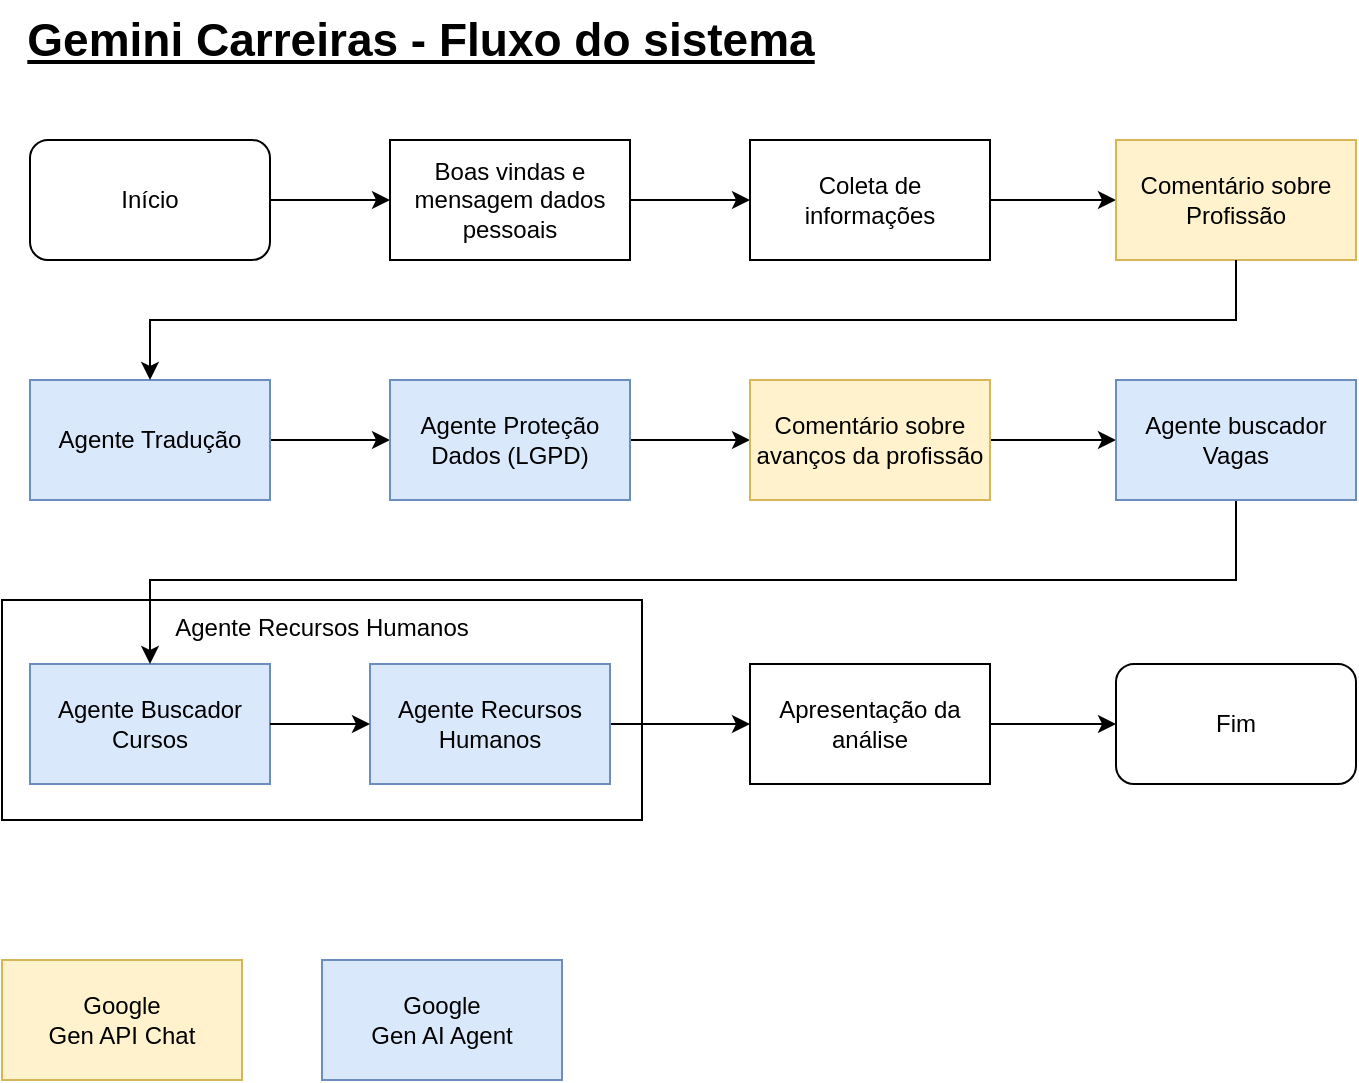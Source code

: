 <mxfile version="27.0.6">
  <diagram name="Page-1" id="_fhDNvmDM5GPmacVxHHE">
    <mxGraphModel dx="1418" dy="786" grid="1" gridSize="10" guides="1" tooltips="1" connect="1" arrows="1" fold="1" page="1" pageScale="1" pageWidth="850" pageHeight="1100" math="0" shadow="0">
      <root>
        <mxCell id="0" />
        <mxCell id="1" parent="0" />
        <mxCell id="66x0iRcSXEb_GLcNg7mB-51" value="Agente Recursos Humanos" style="rounded=0;whiteSpace=wrap;html=1;verticalAlign=top;" vertex="1" parent="1">
          <mxGeometry x="80" y="340" width="320" height="110" as="geometry" />
        </mxCell>
        <mxCell id="66x0iRcSXEb_GLcNg7mB-41" value="Agente Buscador Cursos" style="rounded=0;whiteSpace=wrap;html=1;fillColor=#dae8fc;strokeColor=#6c8ebf;" vertex="1" parent="1">
          <mxGeometry x="94" y="372" width="120" height="60" as="geometry" />
        </mxCell>
        <mxCell id="66x0iRcSXEb_GLcNg7mB-45" style="edgeStyle=orthogonalEdgeStyle;rounded=0;orthogonalLoop=1;jettySize=auto;html=1;entryX=0;entryY=0.5;entryDx=0;entryDy=0;" edge="1" parent="1" source="66x0iRcSXEb_GLcNg7mB-42" target="66x0iRcSXEb_GLcNg7mB-44">
          <mxGeometry relative="1" as="geometry" />
        </mxCell>
        <mxCell id="66x0iRcSXEb_GLcNg7mB-42" value="Agente Recursos Humanos" style="rounded=0;whiteSpace=wrap;html=1;fillColor=#dae8fc;strokeColor=#6c8ebf;" vertex="1" parent="1">
          <mxGeometry x="264" y="372" width="120" height="60" as="geometry" />
        </mxCell>
        <mxCell id="66x0iRcSXEb_GLcNg7mB-1" value="Início" style="rounded=1;whiteSpace=wrap;html=1;" vertex="1" parent="1">
          <mxGeometry x="94" y="110" width="120" height="60" as="geometry" />
        </mxCell>
        <mxCell id="66x0iRcSXEb_GLcNg7mB-2" value="Boas vindas e mensagem dados pessoais" style="rounded=0;whiteSpace=wrap;html=1;" vertex="1" parent="1">
          <mxGeometry x="274" y="110" width="120" height="60" as="geometry" />
        </mxCell>
        <mxCell id="66x0iRcSXEb_GLcNg7mB-3" value="" style="endArrow=classic;html=1;rounded=0;exitX=1;exitY=0.5;exitDx=0;exitDy=0;entryX=0;entryY=0.5;entryDx=0;entryDy=0;" edge="1" parent="1" source="66x0iRcSXEb_GLcNg7mB-1" target="66x0iRcSXEb_GLcNg7mB-2">
          <mxGeometry width="50" height="50" relative="1" as="geometry">
            <mxPoint x="454" y="500" as="sourcePoint" />
            <mxPoint x="504" y="450" as="targetPoint" />
          </mxGeometry>
        </mxCell>
        <mxCell id="66x0iRcSXEb_GLcNg7mB-34" style="edgeStyle=orthogonalEdgeStyle;rounded=0;orthogonalLoop=1;jettySize=auto;html=1;entryX=0;entryY=0.5;entryDx=0;entryDy=0;" edge="1" parent="1" source="66x0iRcSXEb_GLcNg7mB-4" target="66x0iRcSXEb_GLcNg7mB-28">
          <mxGeometry relative="1" as="geometry" />
        </mxCell>
        <mxCell id="66x0iRcSXEb_GLcNg7mB-4" value="Coleta de informações" style="rounded=0;whiteSpace=wrap;html=1;" vertex="1" parent="1">
          <mxGeometry x="454" y="110" width="120" height="60" as="geometry" />
        </mxCell>
        <mxCell id="66x0iRcSXEb_GLcNg7mB-5" value="" style="endArrow=classic;html=1;rounded=0;exitX=1;exitY=0.5;exitDx=0;exitDy=0;" edge="1" parent="1" source="66x0iRcSXEb_GLcNg7mB-2" target="66x0iRcSXEb_GLcNg7mB-4">
          <mxGeometry width="50" height="50" relative="1" as="geometry">
            <mxPoint x="264" y="200" as="sourcePoint" />
            <mxPoint x="321" y="200" as="targetPoint" />
          </mxGeometry>
        </mxCell>
        <mxCell id="66x0iRcSXEb_GLcNg7mB-24" value="" style="endArrow=classic;html=1;rounded=0;exitX=0.5;exitY=1;exitDx=0;exitDy=0;entryX=0.5;entryY=0;entryDx=0;entryDy=0;" edge="1" parent="1" source="66x0iRcSXEb_GLcNg7mB-38" target="66x0iRcSXEb_GLcNg7mB-41">
          <mxGeometry width="50" height="50" relative="1" as="geometry">
            <mxPoint x="834" y="340" as="sourcePoint" />
            <mxPoint x="154" y="397" as="targetPoint" />
            <Array as="points">
              <mxPoint x="697" y="330" />
              <mxPoint x="154" y="330" />
            </Array>
          </mxGeometry>
        </mxCell>
        <mxCell id="66x0iRcSXEb_GLcNg7mB-28" value="Comentário sobre Profissão" style="rounded=0;whiteSpace=wrap;html=1;fillColor=#fff2cc;strokeColor=#d6b656;" vertex="1" parent="1">
          <mxGeometry x="637" y="110" width="120" height="60" as="geometry" />
        </mxCell>
        <mxCell id="66x0iRcSXEb_GLcNg7mB-35" style="edgeStyle=orthogonalEdgeStyle;rounded=0;orthogonalLoop=1;jettySize=auto;html=1;entryX=0;entryY=0.5;entryDx=0;entryDy=0;" edge="1" parent="1" source="66x0iRcSXEb_GLcNg7mB-31" target="66x0iRcSXEb_GLcNg7mB-32">
          <mxGeometry relative="1" as="geometry" />
        </mxCell>
        <mxCell id="66x0iRcSXEb_GLcNg7mB-31" value="Agente Tradução" style="rounded=0;whiteSpace=wrap;html=1;fillColor=#dae8fc;strokeColor=#6c8ebf;" vertex="1" parent="1">
          <mxGeometry x="94" y="230" width="120" height="60" as="geometry" />
        </mxCell>
        <mxCell id="66x0iRcSXEb_GLcNg7mB-37" value="" style="edgeStyle=orthogonalEdgeStyle;rounded=0;orthogonalLoop=1;jettySize=auto;html=1;" edge="1" parent="1" source="66x0iRcSXEb_GLcNg7mB-32" target="66x0iRcSXEb_GLcNg7mB-36">
          <mxGeometry relative="1" as="geometry" />
        </mxCell>
        <mxCell id="66x0iRcSXEb_GLcNg7mB-32" value="Agente Proteção Dados (LGPD)" style="rounded=0;whiteSpace=wrap;html=1;fillColor=#dae8fc;strokeColor=#6c8ebf;" vertex="1" parent="1">
          <mxGeometry x="274" y="230" width="120" height="60" as="geometry" />
        </mxCell>
        <mxCell id="66x0iRcSXEb_GLcNg7mB-33" value="" style="endArrow=classic;html=1;rounded=0;exitX=0.5;exitY=1;exitDx=0;exitDy=0;entryX=0.5;entryY=0;entryDx=0;entryDy=0;" edge="1" parent="1" source="66x0iRcSXEb_GLcNg7mB-28" target="66x0iRcSXEb_GLcNg7mB-31">
          <mxGeometry width="50" height="50" relative="1" as="geometry">
            <mxPoint x="664" y="190" as="sourcePoint" />
            <mxPoint x="314" y="266" as="targetPoint" />
            <Array as="points">
              <mxPoint x="697" y="200" />
              <mxPoint x="154" y="200" />
            </Array>
          </mxGeometry>
        </mxCell>
        <mxCell id="66x0iRcSXEb_GLcNg7mB-39" style="edgeStyle=orthogonalEdgeStyle;rounded=0;orthogonalLoop=1;jettySize=auto;html=1;entryX=0;entryY=0.5;entryDx=0;entryDy=0;" edge="1" parent="1" source="66x0iRcSXEb_GLcNg7mB-36" target="66x0iRcSXEb_GLcNg7mB-38">
          <mxGeometry relative="1" as="geometry" />
        </mxCell>
        <mxCell id="66x0iRcSXEb_GLcNg7mB-36" value="Comentário sobre avanços da&amp;nbsp;&lt;span style=&quot;background-color: transparent; color: light-dark(rgb(0, 0, 0), rgb(255, 255, 255));&quot;&gt;profissão&lt;/span&gt;" style="rounded=0;whiteSpace=wrap;html=1;fillColor=#fff2cc;strokeColor=#d6b656;" vertex="1" parent="1">
          <mxGeometry x="454" y="230" width="120" height="60" as="geometry" />
        </mxCell>
        <mxCell id="66x0iRcSXEb_GLcNg7mB-38" value="Agente buscador Vagas" style="rounded=0;whiteSpace=wrap;html=1;fillColor=#dae8fc;strokeColor=#6c8ebf;" vertex="1" parent="1">
          <mxGeometry x="637" y="230" width="120" height="60" as="geometry" />
        </mxCell>
        <mxCell id="66x0iRcSXEb_GLcNg7mB-43" style="edgeStyle=orthogonalEdgeStyle;rounded=0;orthogonalLoop=1;jettySize=auto;html=1;entryX=0;entryY=0.5;entryDx=0;entryDy=0;" edge="1" parent="1" source="66x0iRcSXEb_GLcNg7mB-41" target="66x0iRcSXEb_GLcNg7mB-42">
          <mxGeometry relative="1" as="geometry" />
        </mxCell>
        <mxCell id="66x0iRcSXEb_GLcNg7mB-48" style="edgeStyle=orthogonalEdgeStyle;rounded=0;orthogonalLoop=1;jettySize=auto;html=1;" edge="1" parent="1" source="66x0iRcSXEb_GLcNg7mB-44" target="66x0iRcSXEb_GLcNg7mB-47">
          <mxGeometry relative="1" as="geometry" />
        </mxCell>
        <mxCell id="66x0iRcSXEb_GLcNg7mB-44" value="Apresentação da análise" style="rounded=0;whiteSpace=wrap;html=1;" vertex="1" parent="1">
          <mxGeometry x="454" y="372" width="120" height="60" as="geometry" />
        </mxCell>
        <mxCell id="66x0iRcSXEb_GLcNg7mB-47" value="Fim" style="rounded=1;whiteSpace=wrap;html=1;" vertex="1" parent="1">
          <mxGeometry x="637" y="372" width="120" height="60" as="geometry" />
        </mxCell>
        <mxCell id="66x0iRcSXEb_GLcNg7mB-49" value="Gemini Carreiras - Fluxo do sistema" style="text;html=1;align=center;verticalAlign=middle;resizable=0;points=[];autosize=1;strokeColor=none;fillColor=none;fontStyle=5;fontSize=23;" vertex="1" parent="1">
          <mxGeometry x="94" y="40" width="390" height="40" as="geometry" />
        </mxCell>
        <mxCell id="66x0iRcSXEb_GLcNg7mB-52" value="Google&lt;div&gt;&lt;span style=&quot;background-color: transparent; color: light-dark(rgb(0, 0, 0), rgb(255, 255, 255));&quot;&gt;Gen API Chat&lt;/span&gt;&lt;/div&gt;" style="rounded=0;whiteSpace=wrap;html=1;fillColor=#fff2cc;strokeColor=#d6b656;" vertex="1" parent="1">
          <mxGeometry x="80" y="520" width="120" height="60" as="geometry" />
        </mxCell>
        <mxCell id="66x0iRcSXEb_GLcNg7mB-53" value="Google&lt;div&gt;Gen AI Agent&lt;/div&gt;" style="rounded=0;whiteSpace=wrap;html=1;fillColor=#dae8fc;strokeColor=#6c8ebf;" vertex="1" parent="1">
          <mxGeometry x="240" y="520" width="120" height="60" as="geometry" />
        </mxCell>
      </root>
    </mxGraphModel>
  </diagram>
</mxfile>
